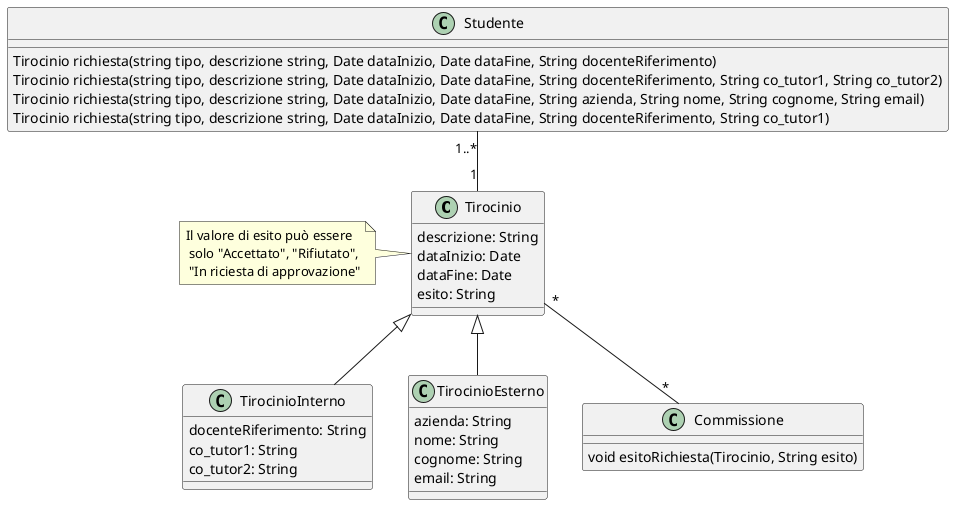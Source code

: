 @startuml
class Tirocinio{
    descrizione: String
    dataInizio: Date
    dataFine: Date
    esito: String
}
note left of Tirocinio : Il valore di esito può essere\n solo "Accettato", "Rifiutato",\n "In riciesta di approvazione"


class TirocinioInterno extends Tirocinio{
    docenteRiferimento: String
    co_tutor1: String
    co_tutor2: String
}

class TirocinioEsterno extends Tirocinio{
    azienda: String
    nome: String
    cognome: String
    email: String
}

class Studente{
    Tirocinio richiesta(string tipo, descrizione string, Date dataInizio, Date dataFine, String docenteRiferimento)
    Tirocinio richiesta(string tipo, descrizione string, Date dataInizio, Date dataFine, String docenteRiferimento, String co_tutor1, String co_tutor2)
    Tirocinio richiesta(string tipo, descrizione string, Date dataInizio, Date dataFine, String azienda, String nome, String cognome, String email)
    Tirocinio richiesta(string tipo, descrizione string, Date dataInizio, Date dataFine, String docenteRiferimento, String co_tutor1)
}

class Commissione{
    void esitoRichiesta(Tirocinio, String esito)
}

Studente "1..*"--"1" Tirocinio
Tirocinio "*"--"*" Commissione

@enduml